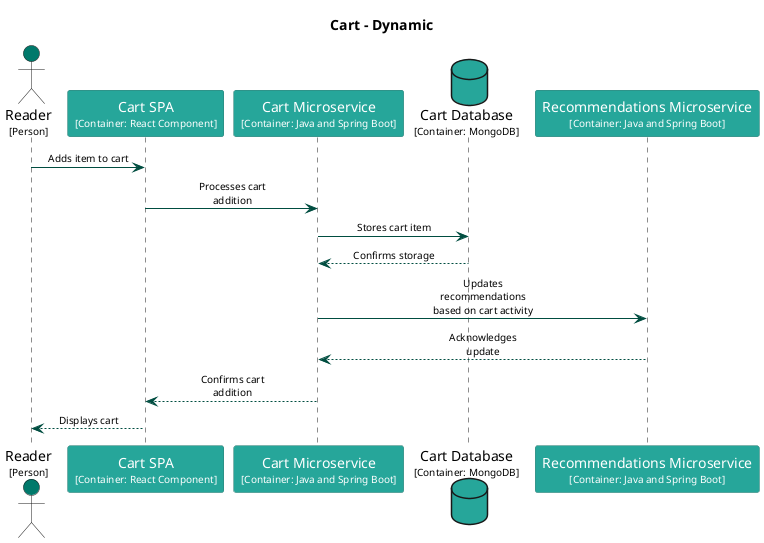 @startuml
set separator none
title Cart - Dynamic

skinparam {
  arrowFontSize 10
  defaultTextAlignment center
  wrapWidth 200
  maxMessageSize 100
}

hide stereotype

skinparam sequenceParticipant<<Cart.CartDatabase>> {
  BackgroundColor #26a69a
  FontColor #ffffff
  BorderColor #1a746b
  shadowing false
}
skinparam sequenceParticipant<<Cart.CartMicroservice>> {
  BackgroundColor #26a69a
  FontColor #ffffff
  BorderColor #1a746b
  shadowing false
}
skinparam sequenceParticipant<<Cart.CartSPA>> {
  BackgroundColor #26a69a
  FontColor #ffffff
  BorderColor #1a746b
  shadowing false
}
skinparam sequenceParticipant<<Reader>> {
  BackgroundColor #00796b
  FontColor #ffffff
  BorderColor #00544a
  shadowing false
}
skinparam sequenceParticipant<<Recommendations.RecommendationsMicroservice>> {
  BackgroundColor #26a69a
  FontColor #ffffff
  BorderColor #1a746b
  shadowing false
}

actor "Reader\n<size:10>[Person]</size>" as Reader <<Reader>> #00796b
participant "Cart SPA\n<size:10>[Container: React Component]</size>" as Cart.CartSPA <<Cart.CartSPA>> #26a69a
participant "Cart Microservice\n<size:10>[Container: Java and Spring Boot]</size>" as Cart.CartMicroservice <<Cart.CartMicroservice>> #26a69a
database "Cart Database\n<size:10>[Container: MongoDB]</size>" as Cart.CartDatabase <<Cart.CartDatabase>> #26a69a
participant "Recommendations Microservice\n<size:10>[Container: Java and Spring Boot]</size>" as Recommendations.RecommendationsMicroservice <<Recommendations.RecommendationsMicroservice>> #26a69a
Reader -[#004d40]> Cart.CartSPA : Adds item to cart
Cart.CartSPA -[#004d40]> Cart.CartMicroservice : Processes cart addition
Cart.CartMicroservice -[#004d40]> Cart.CartDatabase : Stores cart item
Cart.CartMicroservice <-[#004d40]- Cart.CartDatabase : Confirms storage
Cart.CartMicroservice -[#004d40]> Recommendations.RecommendationsMicroservice : Updates recommendations based on cart activity
Cart.CartMicroservice <-[#004d40]- Recommendations.RecommendationsMicroservice : Acknowledges update
Cart.CartSPA <-[#004d40]- Cart.CartMicroservice : Confirms cart addition
Reader <-[#004d40]- Cart.CartSPA : Displays cart
@enduml